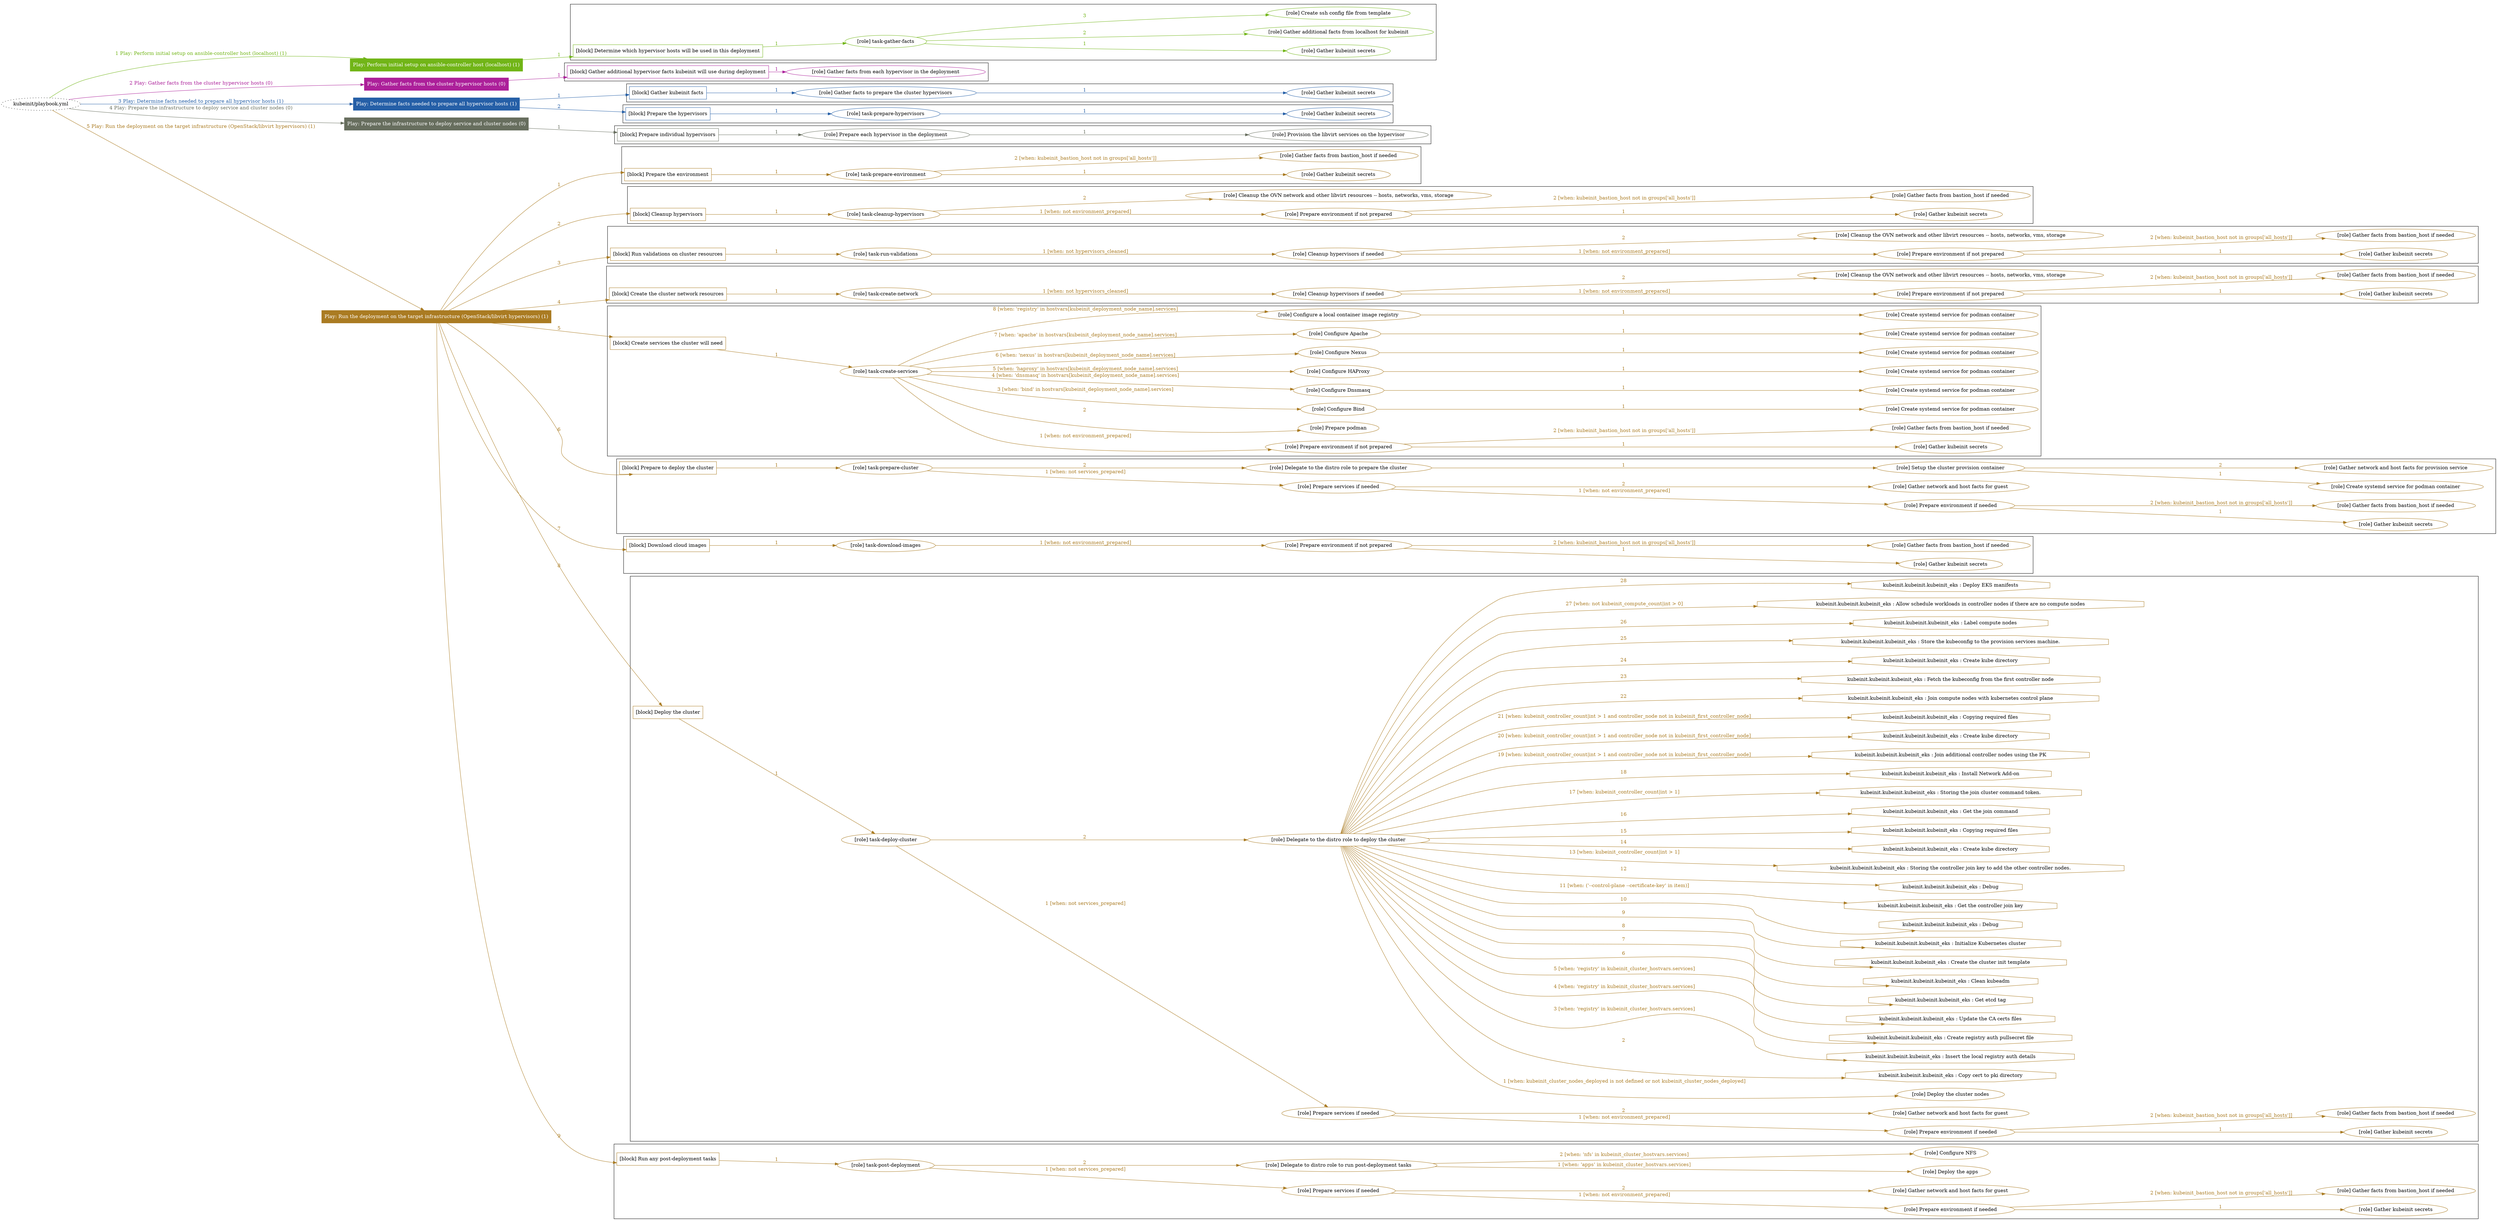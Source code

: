 digraph {
	graph [concentrate=true ordering=in rankdir=LR ratio=fill]
	edge [esep=5 sep=10]
	"kubeinit/playbook.yml" [URL="/home/runner/work/kubeinit/kubeinit/kubeinit/playbook.yml" id=playbook_578e91f1 style=dotted]
	"kubeinit/playbook.yml" -> play_bb1d6642 [label="1 Play: Perform initial setup on ansible-controller host (localhost) (1)" color="#71b517" fontcolor="#71b517" id=edge_play_bb1d6642 labeltooltip="1 Play: Perform initial setup on ansible-controller host (localhost) (1)" tooltip="1 Play: Perform initial setup on ansible-controller host (localhost) (1)"]
	subgraph "Play: Perform initial setup on ansible-controller host (localhost) (1)" {
		play_bb1d6642 [label="Play: Perform initial setup on ansible-controller host (localhost) (1)" URL="/home/runner/work/kubeinit/kubeinit/kubeinit/playbook.yml" color="#71b517" fontcolor="#ffffff" id=play_bb1d6642 shape=box style=filled tooltip=localhost]
		play_bb1d6642 -> block_b8599e91 [label=1 color="#71b517" fontcolor="#71b517" id=edge_block_b8599e91 labeltooltip=1 tooltip=1]
		subgraph cluster_block_b8599e91 {
			block_b8599e91 [label="[block] Determine which hypervisor hosts will be used in this deployment" URL="/home/runner/work/kubeinit/kubeinit/kubeinit/playbook.yml" color="#71b517" id=block_b8599e91 labeltooltip="Determine which hypervisor hosts will be used in this deployment" shape=box tooltip="Determine which hypervisor hosts will be used in this deployment"]
			block_b8599e91 -> role_06e2345d [label="1 " color="#71b517" fontcolor="#71b517" id=edge_role_06e2345d labeltooltip="1 " tooltip="1 "]
			subgraph "task-gather-facts" {
				role_06e2345d [label="[role] task-gather-facts" URL="/home/runner/work/kubeinit/kubeinit/kubeinit/playbook.yml" color="#71b517" id=role_06e2345d tooltip="task-gather-facts"]
				role_06e2345d -> role_0f292003 [label="1 " color="#71b517" fontcolor="#71b517" id=edge_role_0f292003 labeltooltip="1 " tooltip="1 "]
				subgraph "Gather kubeinit secrets" {
					role_0f292003 [label="[role] Gather kubeinit secrets" URL="/home/runner/.ansible/collections/ansible_collections/kubeinit/kubeinit/roles/kubeinit_prepare/tasks/build_hypervisors_group.yml" color="#71b517" id=role_0f292003 tooltip="Gather kubeinit secrets"]
				}
				role_06e2345d -> role_2764a9e6 [label="2 " color="#71b517" fontcolor="#71b517" id=edge_role_2764a9e6 labeltooltip="2 " tooltip="2 "]
				subgraph "Gather additional facts from localhost for kubeinit" {
					role_2764a9e6 [label="[role] Gather additional facts from localhost for kubeinit" URL="/home/runner/.ansible/collections/ansible_collections/kubeinit/kubeinit/roles/kubeinit_prepare/tasks/build_hypervisors_group.yml" color="#71b517" id=role_2764a9e6 tooltip="Gather additional facts from localhost for kubeinit"]
				}
				role_06e2345d -> role_77f34f00 [label="3 " color="#71b517" fontcolor="#71b517" id=edge_role_77f34f00 labeltooltip="3 " tooltip="3 "]
				subgraph "Create ssh config file from template" {
					role_77f34f00 [label="[role] Create ssh config file from template" URL="/home/runner/.ansible/collections/ansible_collections/kubeinit/kubeinit/roles/kubeinit_prepare/tasks/build_hypervisors_group.yml" color="#71b517" id=role_77f34f00 tooltip="Create ssh config file from template"]
				}
			}
		}
	}
	"kubeinit/playbook.yml" -> play_aa9239b9 [label="2 Play: Gather facts from the cluster hypervisor hosts (0)" color="#ac209a" fontcolor="#ac209a" id=edge_play_aa9239b9 labeltooltip="2 Play: Gather facts from the cluster hypervisor hosts (0)" tooltip="2 Play: Gather facts from the cluster hypervisor hosts (0)"]
	subgraph "Play: Gather facts from the cluster hypervisor hosts (0)" {
		play_aa9239b9 [label="Play: Gather facts from the cluster hypervisor hosts (0)" URL="/home/runner/work/kubeinit/kubeinit/kubeinit/playbook.yml" color="#ac209a" fontcolor="#ffffff" id=play_aa9239b9 shape=box style=filled tooltip="Play: Gather facts from the cluster hypervisor hosts (0)"]
		play_aa9239b9 -> block_cad1ae48 [label=1 color="#ac209a" fontcolor="#ac209a" id=edge_block_cad1ae48 labeltooltip=1 tooltip=1]
		subgraph cluster_block_cad1ae48 {
			block_cad1ae48 [label="[block] Gather additional hypervisor facts kubeinit will use during deployment" URL="/home/runner/work/kubeinit/kubeinit/kubeinit/playbook.yml" color="#ac209a" id=block_cad1ae48 labeltooltip="Gather additional hypervisor facts kubeinit will use during deployment" shape=box tooltip="Gather additional hypervisor facts kubeinit will use during deployment"]
			block_cad1ae48 -> role_cf26ac4b [label="1 " color="#ac209a" fontcolor="#ac209a" id=edge_role_cf26ac4b labeltooltip="1 " tooltip="1 "]
			subgraph "Gather facts from each hypervisor in the deployment" {
				role_cf26ac4b [label="[role] Gather facts from each hypervisor in the deployment" URL="/home/runner/work/kubeinit/kubeinit/kubeinit/playbook.yml" color="#ac209a" id=role_cf26ac4b tooltip="Gather facts from each hypervisor in the deployment"]
			}
		}
	}
	"kubeinit/playbook.yml" -> play_ad8ef4ea [label="3 Play: Determine facts needed to prepare all hypervisor hosts (1)" color="#255fa7" fontcolor="#255fa7" id=edge_play_ad8ef4ea labeltooltip="3 Play: Determine facts needed to prepare all hypervisor hosts (1)" tooltip="3 Play: Determine facts needed to prepare all hypervisor hosts (1)"]
	subgraph "Play: Determine facts needed to prepare all hypervisor hosts (1)" {
		play_ad8ef4ea [label="Play: Determine facts needed to prepare all hypervisor hosts (1)" URL="/home/runner/work/kubeinit/kubeinit/kubeinit/playbook.yml" color="#255fa7" fontcolor="#ffffff" id=play_ad8ef4ea shape=box style=filled tooltip=localhost]
		play_ad8ef4ea -> block_abd24d85 [label=1 color="#255fa7" fontcolor="#255fa7" id=edge_block_abd24d85 labeltooltip=1 tooltip=1]
		subgraph cluster_block_abd24d85 {
			block_abd24d85 [label="[block] Gather kubeinit facts" URL="/home/runner/work/kubeinit/kubeinit/kubeinit/playbook.yml" color="#255fa7" id=block_abd24d85 labeltooltip="Gather kubeinit facts" shape=box tooltip="Gather kubeinit facts"]
			block_abd24d85 -> role_0f86dbdd [label="1 " color="#255fa7" fontcolor="#255fa7" id=edge_role_0f86dbdd labeltooltip="1 " tooltip="1 "]
			subgraph "Gather facts to prepare the cluster hypervisors" {
				role_0f86dbdd [label="[role] Gather facts to prepare the cluster hypervisors" URL="/home/runner/work/kubeinit/kubeinit/kubeinit/playbook.yml" color="#255fa7" id=role_0f86dbdd tooltip="Gather facts to prepare the cluster hypervisors"]
				role_0f86dbdd -> role_4b886523 [label="1 " color="#255fa7" fontcolor="#255fa7" id=edge_role_4b886523 labeltooltip="1 " tooltip="1 "]
				subgraph "Gather kubeinit secrets" {
					role_4b886523 [label="[role] Gather kubeinit secrets" URL="/home/runner/.ansible/collections/ansible_collections/kubeinit/kubeinit/roles/kubeinit_prepare/tasks/gather_kubeinit_facts.yml" color="#255fa7" id=role_4b886523 tooltip="Gather kubeinit secrets"]
				}
			}
		}
		play_ad8ef4ea -> block_93b0ff5d [label=2 color="#255fa7" fontcolor="#255fa7" id=edge_block_93b0ff5d labeltooltip=2 tooltip=2]
		subgraph cluster_block_93b0ff5d {
			block_93b0ff5d [label="[block] Prepare the hypervisors" URL="/home/runner/work/kubeinit/kubeinit/kubeinit/playbook.yml" color="#255fa7" id=block_93b0ff5d labeltooltip="Prepare the hypervisors" shape=box tooltip="Prepare the hypervisors"]
			block_93b0ff5d -> role_13060dee [label="1 " color="#255fa7" fontcolor="#255fa7" id=edge_role_13060dee labeltooltip="1 " tooltip="1 "]
			subgraph "task-prepare-hypervisors" {
				role_13060dee [label="[role] task-prepare-hypervisors" URL="/home/runner/work/kubeinit/kubeinit/kubeinit/playbook.yml" color="#255fa7" id=role_13060dee tooltip="task-prepare-hypervisors"]
				role_13060dee -> role_9a8b5276 [label="1 " color="#255fa7" fontcolor="#255fa7" id=edge_role_9a8b5276 labeltooltip="1 " tooltip="1 "]
				subgraph "Gather kubeinit secrets" {
					role_9a8b5276 [label="[role] Gather kubeinit secrets" URL="/home/runner/.ansible/collections/ansible_collections/kubeinit/kubeinit/roles/kubeinit_prepare/tasks/gather_kubeinit_facts.yml" color="#255fa7" id=role_9a8b5276 tooltip="Gather kubeinit secrets"]
				}
			}
		}
	}
	"kubeinit/playbook.yml" -> play_f3962d73 [label="4 Play: Prepare the infrastructure to deploy service and cluster nodes (0)" color="#676e5e" fontcolor="#676e5e" id=edge_play_f3962d73 labeltooltip="4 Play: Prepare the infrastructure to deploy service and cluster nodes (0)" tooltip="4 Play: Prepare the infrastructure to deploy service and cluster nodes (0)"]
	subgraph "Play: Prepare the infrastructure to deploy service and cluster nodes (0)" {
		play_f3962d73 [label="Play: Prepare the infrastructure to deploy service and cluster nodes (0)" URL="/home/runner/work/kubeinit/kubeinit/kubeinit/playbook.yml" color="#676e5e" fontcolor="#ffffff" id=play_f3962d73 shape=box style=filled tooltip="Play: Prepare the infrastructure to deploy service and cluster nodes (0)"]
		play_f3962d73 -> block_21322041 [label=1 color="#676e5e" fontcolor="#676e5e" id=edge_block_21322041 labeltooltip=1 tooltip=1]
		subgraph cluster_block_21322041 {
			block_21322041 [label="[block] Prepare individual hypervisors" URL="/home/runner/work/kubeinit/kubeinit/kubeinit/playbook.yml" color="#676e5e" id=block_21322041 labeltooltip="Prepare individual hypervisors" shape=box tooltip="Prepare individual hypervisors"]
			block_21322041 -> role_e94cb296 [label="1 " color="#676e5e" fontcolor="#676e5e" id=edge_role_e94cb296 labeltooltip="1 " tooltip="1 "]
			subgraph "Prepare each hypervisor in the deployment" {
				role_e94cb296 [label="[role] Prepare each hypervisor in the deployment" URL="/home/runner/work/kubeinit/kubeinit/kubeinit/playbook.yml" color="#676e5e" id=role_e94cb296 tooltip="Prepare each hypervisor in the deployment"]
				role_e94cb296 -> role_568b6158 [label="1 " color="#676e5e" fontcolor="#676e5e" id=edge_role_568b6158 labeltooltip="1 " tooltip="1 "]
				subgraph "Provision the libvirt services on the hypervisor" {
					role_568b6158 [label="[role] Provision the libvirt services on the hypervisor" URL="/home/runner/.ansible/collections/ansible_collections/kubeinit/kubeinit/roles/kubeinit_prepare/tasks/prepare_hypervisor.yml" color="#676e5e" id=role_568b6158 tooltip="Provision the libvirt services on the hypervisor"]
				}
			}
		}
	}
	"kubeinit/playbook.yml" -> play_3188b1a5 [label="5 Play: Run the deployment on the target infrastructure (OpenStack/libvirt hypervisors) (1)" color="#aa7b22" fontcolor="#aa7b22" id=edge_play_3188b1a5 labeltooltip="5 Play: Run the deployment on the target infrastructure (OpenStack/libvirt hypervisors) (1)" tooltip="5 Play: Run the deployment on the target infrastructure (OpenStack/libvirt hypervisors) (1)"]
	subgraph "Play: Run the deployment on the target infrastructure (OpenStack/libvirt hypervisors) (1)" {
		play_3188b1a5 [label="Play: Run the deployment on the target infrastructure (OpenStack/libvirt hypervisors) (1)" URL="/home/runner/work/kubeinit/kubeinit/kubeinit/playbook.yml" color="#aa7b22" fontcolor="#ffffff" id=play_3188b1a5 shape=box style=filled tooltip=localhost]
		play_3188b1a5 -> block_31cae4a3 [label=1 color="#aa7b22" fontcolor="#aa7b22" id=edge_block_31cae4a3 labeltooltip=1 tooltip=1]
		subgraph cluster_block_31cae4a3 {
			block_31cae4a3 [label="[block] Prepare the environment" URL="/home/runner/work/kubeinit/kubeinit/kubeinit/playbook.yml" color="#aa7b22" id=block_31cae4a3 labeltooltip="Prepare the environment" shape=box tooltip="Prepare the environment"]
			block_31cae4a3 -> role_739e0000 [label="1 " color="#aa7b22" fontcolor="#aa7b22" id=edge_role_739e0000 labeltooltip="1 " tooltip="1 "]
			subgraph "task-prepare-environment" {
				role_739e0000 [label="[role] task-prepare-environment" URL="/home/runner/work/kubeinit/kubeinit/kubeinit/playbook.yml" color="#aa7b22" id=role_739e0000 tooltip="task-prepare-environment"]
				role_739e0000 -> role_13ec517e [label="1 " color="#aa7b22" fontcolor="#aa7b22" id=edge_role_13ec517e labeltooltip="1 " tooltip="1 "]
				subgraph "Gather kubeinit secrets" {
					role_13ec517e [label="[role] Gather kubeinit secrets" URL="/home/runner/.ansible/collections/ansible_collections/kubeinit/kubeinit/roles/kubeinit_prepare/tasks/gather_kubeinit_facts.yml" color="#aa7b22" id=role_13ec517e tooltip="Gather kubeinit secrets"]
				}
				role_739e0000 -> role_7ccbc2cc [label="2 [when: kubeinit_bastion_host not in groups['all_hosts']]" color="#aa7b22" fontcolor="#aa7b22" id=edge_role_7ccbc2cc labeltooltip="2 [when: kubeinit_bastion_host not in groups['all_hosts']]" tooltip="2 [when: kubeinit_bastion_host not in groups['all_hosts']]"]
				subgraph "Gather facts from bastion_host if needed" {
					role_7ccbc2cc [label="[role] Gather facts from bastion_host if needed" URL="/home/runner/.ansible/collections/ansible_collections/kubeinit/kubeinit/roles/kubeinit_prepare/tasks/main.yml" color="#aa7b22" id=role_7ccbc2cc tooltip="Gather facts from bastion_host if needed"]
				}
			}
		}
		play_3188b1a5 -> block_b4695491 [label=2 color="#aa7b22" fontcolor="#aa7b22" id=edge_block_b4695491 labeltooltip=2 tooltip=2]
		subgraph cluster_block_b4695491 {
			block_b4695491 [label="[block] Cleanup hypervisors" URL="/home/runner/work/kubeinit/kubeinit/kubeinit/playbook.yml" color="#aa7b22" id=block_b4695491 labeltooltip="Cleanup hypervisors" shape=box tooltip="Cleanup hypervisors"]
			block_b4695491 -> role_923fcdbd [label="1 " color="#aa7b22" fontcolor="#aa7b22" id=edge_role_923fcdbd labeltooltip="1 " tooltip="1 "]
			subgraph "task-cleanup-hypervisors" {
				role_923fcdbd [label="[role] task-cleanup-hypervisors" URL="/home/runner/work/kubeinit/kubeinit/kubeinit/playbook.yml" color="#aa7b22" id=role_923fcdbd tooltip="task-cleanup-hypervisors"]
				role_923fcdbd -> role_9fdc8caf [label="1 [when: not environment_prepared]" color="#aa7b22" fontcolor="#aa7b22" id=edge_role_9fdc8caf labeltooltip="1 [when: not environment_prepared]" tooltip="1 [when: not environment_prepared]"]
				subgraph "Prepare environment if not prepared" {
					role_9fdc8caf [label="[role] Prepare environment if not prepared" URL="/home/runner/.ansible/collections/ansible_collections/kubeinit/kubeinit/roles/kubeinit_libvirt/tasks/cleanup_hypervisors.yml" color="#aa7b22" id=role_9fdc8caf tooltip="Prepare environment if not prepared"]
					role_9fdc8caf -> role_718dbe95 [label="1 " color="#aa7b22" fontcolor="#aa7b22" id=edge_role_718dbe95 labeltooltip="1 " tooltip="1 "]
					subgraph "Gather kubeinit secrets" {
						role_718dbe95 [label="[role] Gather kubeinit secrets" URL="/home/runner/.ansible/collections/ansible_collections/kubeinit/kubeinit/roles/kubeinit_prepare/tasks/gather_kubeinit_facts.yml" color="#aa7b22" id=role_718dbe95 tooltip="Gather kubeinit secrets"]
					}
					role_9fdc8caf -> role_326f70c9 [label="2 [when: kubeinit_bastion_host not in groups['all_hosts']]" color="#aa7b22" fontcolor="#aa7b22" id=edge_role_326f70c9 labeltooltip="2 [when: kubeinit_bastion_host not in groups['all_hosts']]" tooltip="2 [when: kubeinit_bastion_host not in groups['all_hosts']]"]
					subgraph "Gather facts from bastion_host if needed" {
						role_326f70c9 [label="[role] Gather facts from bastion_host if needed" URL="/home/runner/.ansible/collections/ansible_collections/kubeinit/kubeinit/roles/kubeinit_prepare/tasks/main.yml" color="#aa7b22" id=role_326f70c9 tooltip="Gather facts from bastion_host if needed"]
					}
				}
				role_923fcdbd -> role_05fb4c08 [label="2 " color="#aa7b22" fontcolor="#aa7b22" id=edge_role_05fb4c08 labeltooltip="2 " tooltip="2 "]
				subgraph "Cleanup the OVN network and other libvirt resources -- hosts, networks, vms, storage" {
					role_05fb4c08 [label="[role] Cleanup the OVN network and other libvirt resources -- hosts, networks, vms, storage" URL="/home/runner/.ansible/collections/ansible_collections/kubeinit/kubeinit/roles/kubeinit_libvirt/tasks/cleanup_hypervisors.yml" color="#aa7b22" id=role_05fb4c08 tooltip="Cleanup the OVN network and other libvirt resources -- hosts, networks, vms, storage"]
				}
			}
		}
		play_3188b1a5 -> block_e70078e9 [label=3 color="#aa7b22" fontcolor="#aa7b22" id=edge_block_e70078e9 labeltooltip=3 tooltip=3]
		subgraph cluster_block_e70078e9 {
			block_e70078e9 [label="[block] Run validations on cluster resources" URL="/home/runner/work/kubeinit/kubeinit/kubeinit/playbook.yml" color="#aa7b22" id=block_e70078e9 labeltooltip="Run validations on cluster resources" shape=box tooltip="Run validations on cluster resources"]
			block_e70078e9 -> role_dc5aae38 [label="1 " color="#aa7b22" fontcolor="#aa7b22" id=edge_role_dc5aae38 labeltooltip="1 " tooltip="1 "]
			subgraph "task-run-validations" {
				role_dc5aae38 [label="[role] task-run-validations" URL="/home/runner/work/kubeinit/kubeinit/kubeinit/playbook.yml" color="#aa7b22" id=role_dc5aae38 tooltip="task-run-validations"]
				role_dc5aae38 -> role_f14a9424 [label="1 [when: not hypervisors_cleaned]" color="#aa7b22" fontcolor="#aa7b22" id=edge_role_f14a9424 labeltooltip="1 [when: not hypervisors_cleaned]" tooltip="1 [when: not hypervisors_cleaned]"]
				subgraph "Cleanup hypervisors if needed" {
					role_f14a9424 [label="[role] Cleanup hypervisors if needed" URL="/home/runner/.ansible/collections/ansible_collections/kubeinit/kubeinit/roles/kubeinit_validations/tasks/main.yml" color="#aa7b22" id=role_f14a9424 tooltip="Cleanup hypervisors if needed"]
					role_f14a9424 -> role_ad0e2bc4 [label="1 [when: not environment_prepared]" color="#aa7b22" fontcolor="#aa7b22" id=edge_role_ad0e2bc4 labeltooltip="1 [when: not environment_prepared]" tooltip="1 [when: not environment_prepared]"]
					subgraph "Prepare environment if not prepared" {
						role_ad0e2bc4 [label="[role] Prepare environment if not prepared" URL="/home/runner/.ansible/collections/ansible_collections/kubeinit/kubeinit/roles/kubeinit_libvirt/tasks/cleanup_hypervisors.yml" color="#aa7b22" id=role_ad0e2bc4 tooltip="Prepare environment if not prepared"]
						role_ad0e2bc4 -> role_a43128a8 [label="1 " color="#aa7b22" fontcolor="#aa7b22" id=edge_role_a43128a8 labeltooltip="1 " tooltip="1 "]
						subgraph "Gather kubeinit secrets" {
							role_a43128a8 [label="[role] Gather kubeinit secrets" URL="/home/runner/.ansible/collections/ansible_collections/kubeinit/kubeinit/roles/kubeinit_prepare/tasks/gather_kubeinit_facts.yml" color="#aa7b22" id=role_a43128a8 tooltip="Gather kubeinit secrets"]
						}
						role_ad0e2bc4 -> role_5aac6eaa [label="2 [when: kubeinit_bastion_host not in groups['all_hosts']]" color="#aa7b22" fontcolor="#aa7b22" id=edge_role_5aac6eaa labeltooltip="2 [when: kubeinit_bastion_host not in groups['all_hosts']]" tooltip="2 [when: kubeinit_bastion_host not in groups['all_hosts']]"]
						subgraph "Gather facts from bastion_host if needed" {
							role_5aac6eaa [label="[role] Gather facts from bastion_host if needed" URL="/home/runner/.ansible/collections/ansible_collections/kubeinit/kubeinit/roles/kubeinit_prepare/tasks/main.yml" color="#aa7b22" id=role_5aac6eaa tooltip="Gather facts from bastion_host if needed"]
						}
					}
					role_f14a9424 -> role_3933b9c0 [label="2 " color="#aa7b22" fontcolor="#aa7b22" id=edge_role_3933b9c0 labeltooltip="2 " tooltip="2 "]
					subgraph "Cleanup the OVN network and other libvirt resources -- hosts, networks, vms, storage" {
						role_3933b9c0 [label="[role] Cleanup the OVN network and other libvirt resources -- hosts, networks, vms, storage" URL="/home/runner/.ansible/collections/ansible_collections/kubeinit/kubeinit/roles/kubeinit_libvirt/tasks/cleanup_hypervisors.yml" color="#aa7b22" id=role_3933b9c0 tooltip="Cleanup the OVN network and other libvirt resources -- hosts, networks, vms, storage"]
					}
				}
			}
		}
		play_3188b1a5 -> block_e5d4e90a [label=4 color="#aa7b22" fontcolor="#aa7b22" id=edge_block_e5d4e90a labeltooltip=4 tooltip=4]
		subgraph cluster_block_e5d4e90a {
			block_e5d4e90a [label="[block] Create the cluster network resources" URL="/home/runner/work/kubeinit/kubeinit/kubeinit/playbook.yml" color="#aa7b22" id=block_e5d4e90a labeltooltip="Create the cluster network resources" shape=box tooltip="Create the cluster network resources"]
			block_e5d4e90a -> role_380262f1 [label="1 " color="#aa7b22" fontcolor="#aa7b22" id=edge_role_380262f1 labeltooltip="1 " tooltip="1 "]
			subgraph "task-create-network" {
				role_380262f1 [label="[role] task-create-network" URL="/home/runner/work/kubeinit/kubeinit/kubeinit/playbook.yml" color="#aa7b22" id=role_380262f1 tooltip="task-create-network"]
				role_380262f1 -> role_dccf963a [label="1 [when: not hypervisors_cleaned]" color="#aa7b22" fontcolor="#aa7b22" id=edge_role_dccf963a labeltooltip="1 [when: not hypervisors_cleaned]" tooltip="1 [when: not hypervisors_cleaned]"]
				subgraph "Cleanup hypervisors if needed" {
					role_dccf963a [label="[role] Cleanup hypervisors if needed" URL="/home/runner/.ansible/collections/ansible_collections/kubeinit/kubeinit/roles/kubeinit_libvirt/tasks/create_network.yml" color="#aa7b22" id=role_dccf963a tooltip="Cleanup hypervisors if needed"]
					role_dccf963a -> role_34b69bf8 [label="1 [when: not environment_prepared]" color="#aa7b22" fontcolor="#aa7b22" id=edge_role_34b69bf8 labeltooltip="1 [when: not environment_prepared]" tooltip="1 [when: not environment_prepared]"]
					subgraph "Prepare environment if not prepared" {
						role_34b69bf8 [label="[role] Prepare environment if not prepared" URL="/home/runner/.ansible/collections/ansible_collections/kubeinit/kubeinit/roles/kubeinit_libvirt/tasks/cleanup_hypervisors.yml" color="#aa7b22" id=role_34b69bf8 tooltip="Prepare environment if not prepared"]
						role_34b69bf8 -> role_cf617020 [label="1 " color="#aa7b22" fontcolor="#aa7b22" id=edge_role_cf617020 labeltooltip="1 " tooltip="1 "]
						subgraph "Gather kubeinit secrets" {
							role_cf617020 [label="[role] Gather kubeinit secrets" URL="/home/runner/.ansible/collections/ansible_collections/kubeinit/kubeinit/roles/kubeinit_prepare/tasks/gather_kubeinit_facts.yml" color="#aa7b22" id=role_cf617020 tooltip="Gather kubeinit secrets"]
						}
						role_34b69bf8 -> role_3a403f3e [label="2 [when: kubeinit_bastion_host not in groups['all_hosts']]" color="#aa7b22" fontcolor="#aa7b22" id=edge_role_3a403f3e labeltooltip="2 [when: kubeinit_bastion_host not in groups['all_hosts']]" tooltip="2 [when: kubeinit_bastion_host not in groups['all_hosts']]"]
						subgraph "Gather facts from bastion_host if needed" {
							role_3a403f3e [label="[role] Gather facts from bastion_host if needed" URL="/home/runner/.ansible/collections/ansible_collections/kubeinit/kubeinit/roles/kubeinit_prepare/tasks/main.yml" color="#aa7b22" id=role_3a403f3e tooltip="Gather facts from bastion_host if needed"]
						}
					}
					role_dccf963a -> role_ed421790 [label="2 " color="#aa7b22" fontcolor="#aa7b22" id=edge_role_ed421790 labeltooltip="2 " tooltip="2 "]
					subgraph "Cleanup the OVN network and other libvirt resources -- hosts, networks, vms, storage" {
						role_ed421790 [label="[role] Cleanup the OVN network and other libvirt resources -- hosts, networks, vms, storage" URL="/home/runner/.ansible/collections/ansible_collections/kubeinit/kubeinit/roles/kubeinit_libvirt/tasks/cleanup_hypervisors.yml" color="#aa7b22" id=role_ed421790 tooltip="Cleanup the OVN network and other libvirt resources -- hosts, networks, vms, storage"]
					}
				}
			}
		}
		play_3188b1a5 -> block_18610032 [label=5 color="#aa7b22" fontcolor="#aa7b22" id=edge_block_18610032 labeltooltip=5 tooltip=5]
		subgraph cluster_block_18610032 {
			block_18610032 [label="[block] Create services the cluster will need" URL="/home/runner/work/kubeinit/kubeinit/kubeinit/playbook.yml" color="#aa7b22" id=block_18610032 labeltooltip="Create services the cluster will need" shape=box tooltip="Create services the cluster will need"]
			block_18610032 -> role_c7500026 [label="1 " color="#aa7b22" fontcolor="#aa7b22" id=edge_role_c7500026 labeltooltip="1 " tooltip="1 "]
			subgraph "task-create-services" {
				role_c7500026 [label="[role] task-create-services" URL="/home/runner/work/kubeinit/kubeinit/kubeinit/playbook.yml" color="#aa7b22" id=role_c7500026 tooltip="task-create-services"]
				role_c7500026 -> role_2a2bcf54 [label="1 [when: not environment_prepared]" color="#aa7b22" fontcolor="#aa7b22" id=edge_role_2a2bcf54 labeltooltip="1 [when: not environment_prepared]" tooltip="1 [when: not environment_prepared]"]
				subgraph "Prepare environment if not prepared" {
					role_2a2bcf54 [label="[role] Prepare environment if not prepared" URL="/home/runner/.ansible/collections/ansible_collections/kubeinit/kubeinit/roles/kubeinit_services/tasks/main.yml" color="#aa7b22" id=role_2a2bcf54 tooltip="Prepare environment if not prepared"]
					role_2a2bcf54 -> role_706bfa8d [label="1 " color="#aa7b22" fontcolor="#aa7b22" id=edge_role_706bfa8d labeltooltip="1 " tooltip="1 "]
					subgraph "Gather kubeinit secrets" {
						role_706bfa8d [label="[role] Gather kubeinit secrets" URL="/home/runner/.ansible/collections/ansible_collections/kubeinit/kubeinit/roles/kubeinit_prepare/tasks/gather_kubeinit_facts.yml" color="#aa7b22" id=role_706bfa8d tooltip="Gather kubeinit secrets"]
					}
					role_2a2bcf54 -> role_1288d4a1 [label="2 [when: kubeinit_bastion_host not in groups['all_hosts']]" color="#aa7b22" fontcolor="#aa7b22" id=edge_role_1288d4a1 labeltooltip="2 [when: kubeinit_bastion_host not in groups['all_hosts']]" tooltip="2 [when: kubeinit_bastion_host not in groups['all_hosts']]"]
					subgraph "Gather facts from bastion_host if needed" {
						role_1288d4a1 [label="[role] Gather facts from bastion_host if needed" URL="/home/runner/.ansible/collections/ansible_collections/kubeinit/kubeinit/roles/kubeinit_prepare/tasks/main.yml" color="#aa7b22" id=role_1288d4a1 tooltip="Gather facts from bastion_host if needed"]
					}
				}
				role_c7500026 -> role_9c867440 [label="2 " color="#aa7b22" fontcolor="#aa7b22" id=edge_role_9c867440 labeltooltip="2 " tooltip="2 "]
				subgraph "Prepare podman" {
					role_9c867440 [label="[role] Prepare podman" URL="/home/runner/.ansible/collections/ansible_collections/kubeinit/kubeinit/roles/kubeinit_services/tasks/00_create_service_pod.yml" color="#aa7b22" id=role_9c867440 tooltip="Prepare podman"]
				}
				role_c7500026 -> role_90414b18 [label="3 [when: 'bind' in hostvars[kubeinit_deployment_node_name].services]" color="#aa7b22" fontcolor="#aa7b22" id=edge_role_90414b18 labeltooltip="3 [when: 'bind' in hostvars[kubeinit_deployment_node_name].services]" tooltip="3 [when: 'bind' in hostvars[kubeinit_deployment_node_name].services]"]
				subgraph "Configure Bind" {
					role_90414b18 [label="[role] Configure Bind" URL="/home/runner/.ansible/collections/ansible_collections/kubeinit/kubeinit/roles/kubeinit_services/tasks/start_services_containers.yml" color="#aa7b22" id=role_90414b18 tooltip="Configure Bind"]
					role_90414b18 -> role_e023931e [label="1 " color="#aa7b22" fontcolor="#aa7b22" id=edge_role_e023931e labeltooltip="1 " tooltip="1 "]
					subgraph "Create systemd service for podman container" {
						role_e023931e [label="[role] Create systemd service for podman container" URL="/home/runner/.ansible/collections/ansible_collections/kubeinit/kubeinit/roles/kubeinit_bind/tasks/main.yml" color="#aa7b22" id=role_e023931e tooltip="Create systemd service for podman container"]
					}
				}
				role_c7500026 -> role_5dc40ffb [label="4 [when: 'dnsmasq' in hostvars[kubeinit_deployment_node_name].services]" color="#aa7b22" fontcolor="#aa7b22" id=edge_role_5dc40ffb labeltooltip="4 [when: 'dnsmasq' in hostvars[kubeinit_deployment_node_name].services]" tooltip="4 [when: 'dnsmasq' in hostvars[kubeinit_deployment_node_name].services]"]
				subgraph "Configure Dnsmasq" {
					role_5dc40ffb [label="[role] Configure Dnsmasq" URL="/home/runner/.ansible/collections/ansible_collections/kubeinit/kubeinit/roles/kubeinit_services/tasks/start_services_containers.yml" color="#aa7b22" id=role_5dc40ffb tooltip="Configure Dnsmasq"]
					role_5dc40ffb -> role_46314aa4 [label="1 " color="#aa7b22" fontcolor="#aa7b22" id=edge_role_46314aa4 labeltooltip="1 " tooltip="1 "]
					subgraph "Create systemd service for podman container" {
						role_46314aa4 [label="[role] Create systemd service for podman container" URL="/home/runner/.ansible/collections/ansible_collections/kubeinit/kubeinit/roles/kubeinit_dnsmasq/tasks/main.yml" color="#aa7b22" id=role_46314aa4 tooltip="Create systemd service for podman container"]
					}
				}
				role_c7500026 -> role_5739e847 [label="5 [when: 'haproxy' in hostvars[kubeinit_deployment_node_name].services]" color="#aa7b22" fontcolor="#aa7b22" id=edge_role_5739e847 labeltooltip="5 [when: 'haproxy' in hostvars[kubeinit_deployment_node_name].services]" tooltip="5 [when: 'haproxy' in hostvars[kubeinit_deployment_node_name].services]"]
				subgraph "Configure HAProxy" {
					role_5739e847 [label="[role] Configure HAProxy" URL="/home/runner/.ansible/collections/ansible_collections/kubeinit/kubeinit/roles/kubeinit_services/tasks/start_services_containers.yml" color="#aa7b22" id=role_5739e847 tooltip="Configure HAProxy"]
					role_5739e847 -> role_c7bbc09a [label="1 " color="#aa7b22" fontcolor="#aa7b22" id=edge_role_c7bbc09a labeltooltip="1 " tooltip="1 "]
					subgraph "Create systemd service for podman container" {
						role_c7bbc09a [label="[role] Create systemd service for podman container" URL="/home/runner/.ansible/collections/ansible_collections/kubeinit/kubeinit/roles/kubeinit_haproxy/tasks/main.yml" color="#aa7b22" id=role_c7bbc09a tooltip="Create systemd service for podman container"]
					}
				}
				role_c7500026 -> role_811175fb [label="6 [when: 'nexus' in hostvars[kubeinit_deployment_node_name].services]" color="#aa7b22" fontcolor="#aa7b22" id=edge_role_811175fb labeltooltip="6 [when: 'nexus' in hostvars[kubeinit_deployment_node_name].services]" tooltip="6 [when: 'nexus' in hostvars[kubeinit_deployment_node_name].services]"]
				subgraph "Configure Nexus" {
					role_811175fb [label="[role] Configure Nexus" URL="/home/runner/.ansible/collections/ansible_collections/kubeinit/kubeinit/roles/kubeinit_services/tasks/start_services_containers.yml" color="#aa7b22" id=role_811175fb tooltip="Configure Nexus"]
					role_811175fb -> role_f6599a0f [label="1 " color="#aa7b22" fontcolor="#aa7b22" id=edge_role_f6599a0f labeltooltip="1 " tooltip="1 "]
					subgraph "Create systemd service for podman container" {
						role_f6599a0f [label="[role] Create systemd service for podman container" URL="/home/runner/.ansible/collections/ansible_collections/kubeinit/kubeinit/roles/kubeinit_nexus/tasks/main.yml" color="#aa7b22" id=role_f6599a0f tooltip="Create systemd service for podman container"]
					}
				}
				role_c7500026 -> role_95e44243 [label="7 [when: 'apache' in hostvars[kubeinit_deployment_node_name].services]" color="#aa7b22" fontcolor="#aa7b22" id=edge_role_95e44243 labeltooltip="7 [when: 'apache' in hostvars[kubeinit_deployment_node_name].services]" tooltip="7 [when: 'apache' in hostvars[kubeinit_deployment_node_name].services]"]
				subgraph "Configure Apache" {
					role_95e44243 [label="[role] Configure Apache" URL="/home/runner/.ansible/collections/ansible_collections/kubeinit/kubeinit/roles/kubeinit_services/tasks/start_services_containers.yml" color="#aa7b22" id=role_95e44243 tooltip="Configure Apache"]
					role_95e44243 -> role_63c1929d [label="1 " color="#aa7b22" fontcolor="#aa7b22" id=edge_role_63c1929d labeltooltip="1 " tooltip="1 "]
					subgraph "Create systemd service for podman container" {
						role_63c1929d [label="[role] Create systemd service for podman container" URL="/home/runner/.ansible/collections/ansible_collections/kubeinit/kubeinit/roles/kubeinit_apache/tasks/main.yml" color="#aa7b22" id=role_63c1929d tooltip="Create systemd service for podman container"]
					}
				}
				role_c7500026 -> role_77af8e1e [label="8 [when: 'registry' in hostvars[kubeinit_deployment_node_name].services]" color="#aa7b22" fontcolor="#aa7b22" id=edge_role_77af8e1e labeltooltip="8 [when: 'registry' in hostvars[kubeinit_deployment_node_name].services]" tooltip="8 [when: 'registry' in hostvars[kubeinit_deployment_node_name].services]"]
				subgraph "Configure a local container image registry" {
					role_77af8e1e [label="[role] Configure a local container image registry" URL="/home/runner/.ansible/collections/ansible_collections/kubeinit/kubeinit/roles/kubeinit_services/tasks/start_services_containers.yml" color="#aa7b22" id=role_77af8e1e tooltip="Configure a local container image registry"]
					role_77af8e1e -> role_a63bc738 [label="1 " color="#aa7b22" fontcolor="#aa7b22" id=edge_role_a63bc738 labeltooltip="1 " tooltip="1 "]
					subgraph "Create systemd service for podman container" {
						role_a63bc738 [label="[role] Create systemd service for podman container" URL="/home/runner/.ansible/collections/ansible_collections/kubeinit/kubeinit/roles/kubeinit_registry/tasks/main.yml" color="#aa7b22" id=role_a63bc738 tooltip="Create systemd service for podman container"]
					}
				}
			}
		}
		play_3188b1a5 -> block_9015c156 [label=6 color="#aa7b22" fontcolor="#aa7b22" id=edge_block_9015c156 labeltooltip=6 tooltip=6]
		subgraph cluster_block_9015c156 {
			block_9015c156 [label="[block] Prepare to deploy the cluster" URL="/home/runner/work/kubeinit/kubeinit/kubeinit/playbook.yml" color="#aa7b22" id=block_9015c156 labeltooltip="Prepare to deploy the cluster" shape=box tooltip="Prepare to deploy the cluster"]
			block_9015c156 -> role_3940c030 [label="1 " color="#aa7b22" fontcolor="#aa7b22" id=edge_role_3940c030 labeltooltip="1 " tooltip="1 "]
			subgraph "task-prepare-cluster" {
				role_3940c030 [label="[role] task-prepare-cluster" URL="/home/runner/work/kubeinit/kubeinit/kubeinit/playbook.yml" color="#aa7b22" id=role_3940c030 tooltip="task-prepare-cluster"]
				role_3940c030 -> role_c8835444 [label="1 [when: not services_prepared]" color="#aa7b22" fontcolor="#aa7b22" id=edge_role_c8835444 labeltooltip="1 [when: not services_prepared]" tooltip="1 [when: not services_prepared]"]
				subgraph "Prepare services if needed" {
					role_c8835444 [label="[role] Prepare services if needed" URL="/home/runner/.ansible/collections/ansible_collections/kubeinit/kubeinit/roles/kubeinit_prepare/tasks/prepare_cluster.yml" color="#aa7b22" id=role_c8835444 tooltip="Prepare services if needed"]
					role_c8835444 -> role_caa872db [label="1 [when: not environment_prepared]" color="#aa7b22" fontcolor="#aa7b22" id=edge_role_caa872db labeltooltip="1 [when: not environment_prepared]" tooltip="1 [when: not environment_prepared]"]
					subgraph "Prepare environment if needed" {
						role_caa872db [label="[role] Prepare environment if needed" URL="/home/runner/.ansible/collections/ansible_collections/kubeinit/kubeinit/roles/kubeinit_services/tasks/prepare_services.yml" color="#aa7b22" id=role_caa872db tooltip="Prepare environment if needed"]
						role_caa872db -> role_d83ebaee [label="1 " color="#aa7b22" fontcolor="#aa7b22" id=edge_role_d83ebaee labeltooltip="1 " tooltip="1 "]
						subgraph "Gather kubeinit secrets" {
							role_d83ebaee [label="[role] Gather kubeinit secrets" URL="/home/runner/.ansible/collections/ansible_collections/kubeinit/kubeinit/roles/kubeinit_prepare/tasks/gather_kubeinit_facts.yml" color="#aa7b22" id=role_d83ebaee tooltip="Gather kubeinit secrets"]
						}
						role_caa872db -> role_63324882 [label="2 [when: kubeinit_bastion_host not in groups['all_hosts']]" color="#aa7b22" fontcolor="#aa7b22" id=edge_role_63324882 labeltooltip="2 [when: kubeinit_bastion_host not in groups['all_hosts']]" tooltip="2 [when: kubeinit_bastion_host not in groups['all_hosts']]"]
						subgraph "Gather facts from bastion_host if needed" {
							role_63324882 [label="[role] Gather facts from bastion_host if needed" URL="/home/runner/.ansible/collections/ansible_collections/kubeinit/kubeinit/roles/kubeinit_prepare/tasks/main.yml" color="#aa7b22" id=role_63324882 tooltip="Gather facts from bastion_host if needed"]
						}
					}
					role_c8835444 -> role_28f511ef [label="2 " color="#aa7b22" fontcolor="#aa7b22" id=edge_role_28f511ef labeltooltip="2 " tooltip="2 "]
					subgraph "Gather network and host facts for guest" {
						role_28f511ef [label="[role] Gather network and host facts for guest" URL="/home/runner/.ansible/collections/ansible_collections/kubeinit/kubeinit/roles/kubeinit_services/tasks/prepare_services.yml" color="#aa7b22" id=role_28f511ef tooltip="Gather network and host facts for guest"]
					}
				}
				role_3940c030 -> role_85bbc5c0 [label="2 " color="#aa7b22" fontcolor="#aa7b22" id=edge_role_85bbc5c0 labeltooltip="2 " tooltip="2 "]
				subgraph "Delegate to the distro role to prepare the cluster" {
					role_85bbc5c0 [label="[role] Delegate to the distro role to prepare the cluster" URL="/home/runner/.ansible/collections/ansible_collections/kubeinit/kubeinit/roles/kubeinit_prepare/tasks/prepare_cluster.yml" color="#aa7b22" id=role_85bbc5c0 tooltip="Delegate to the distro role to prepare the cluster"]
					role_85bbc5c0 -> role_29332e67 [label="1 " color="#aa7b22" fontcolor="#aa7b22" id=edge_role_29332e67 labeltooltip="1 " tooltip="1 "]
					subgraph "Setup the cluster provision container" {
						role_29332e67 [label="[role] Setup the cluster provision container" URL="/home/runner/.ansible/collections/ansible_collections/kubeinit/kubeinit/roles/kubeinit_eks/tasks/prepare_cluster.yml" color="#aa7b22" id=role_29332e67 tooltip="Setup the cluster provision container"]
						role_29332e67 -> role_2b3a76b8 [label="1 " color="#aa7b22" fontcolor="#aa7b22" id=edge_role_2b3a76b8 labeltooltip="1 " tooltip="1 "]
						subgraph "Create systemd service for podman container" {
							role_2b3a76b8 [label="[role] Create systemd service for podman container" URL="/home/runner/.ansible/collections/ansible_collections/kubeinit/kubeinit/roles/kubeinit_services/tasks/create_provision_container.yml" color="#aa7b22" id=role_2b3a76b8 tooltip="Create systemd service for podman container"]
						}
						role_29332e67 -> role_d6b2237e [label="2 " color="#aa7b22" fontcolor="#aa7b22" id=edge_role_d6b2237e labeltooltip="2 " tooltip="2 "]
						subgraph "Gather network and host facts for provision service" {
							role_d6b2237e [label="[role] Gather network and host facts for provision service" URL="/home/runner/.ansible/collections/ansible_collections/kubeinit/kubeinit/roles/kubeinit_services/tasks/create_provision_container.yml" color="#aa7b22" id=role_d6b2237e tooltip="Gather network and host facts for provision service"]
						}
					}
				}
			}
		}
		play_3188b1a5 -> block_d8eb627f [label=7 color="#aa7b22" fontcolor="#aa7b22" id=edge_block_d8eb627f labeltooltip=7 tooltip=7]
		subgraph cluster_block_d8eb627f {
			block_d8eb627f [label="[block] Download cloud images" URL="/home/runner/work/kubeinit/kubeinit/kubeinit/playbook.yml" color="#aa7b22" id=block_d8eb627f labeltooltip="Download cloud images" shape=box tooltip="Download cloud images"]
			block_d8eb627f -> role_0dd53dd7 [label="1 " color="#aa7b22" fontcolor="#aa7b22" id=edge_role_0dd53dd7 labeltooltip="1 " tooltip="1 "]
			subgraph "task-download-images" {
				role_0dd53dd7 [label="[role] task-download-images" URL="/home/runner/work/kubeinit/kubeinit/kubeinit/playbook.yml" color="#aa7b22" id=role_0dd53dd7 tooltip="task-download-images"]
				role_0dd53dd7 -> role_5bf7c033 [label="1 [when: not environment_prepared]" color="#aa7b22" fontcolor="#aa7b22" id=edge_role_5bf7c033 labeltooltip="1 [when: not environment_prepared]" tooltip="1 [when: not environment_prepared]"]
				subgraph "Prepare environment if not prepared" {
					role_5bf7c033 [label="[role] Prepare environment if not prepared" URL="/home/runner/.ansible/collections/ansible_collections/kubeinit/kubeinit/roles/kubeinit_libvirt/tasks/download_cloud_images.yml" color="#aa7b22" id=role_5bf7c033 tooltip="Prepare environment if not prepared"]
					role_5bf7c033 -> role_bad0818b [label="1 " color="#aa7b22" fontcolor="#aa7b22" id=edge_role_bad0818b labeltooltip="1 " tooltip="1 "]
					subgraph "Gather kubeinit secrets" {
						role_bad0818b [label="[role] Gather kubeinit secrets" URL="/home/runner/.ansible/collections/ansible_collections/kubeinit/kubeinit/roles/kubeinit_prepare/tasks/gather_kubeinit_facts.yml" color="#aa7b22" id=role_bad0818b tooltip="Gather kubeinit secrets"]
					}
					role_5bf7c033 -> role_27fccac6 [label="2 [when: kubeinit_bastion_host not in groups['all_hosts']]" color="#aa7b22" fontcolor="#aa7b22" id=edge_role_27fccac6 labeltooltip="2 [when: kubeinit_bastion_host not in groups['all_hosts']]" tooltip="2 [when: kubeinit_bastion_host not in groups['all_hosts']]"]
					subgraph "Gather facts from bastion_host if needed" {
						role_27fccac6 [label="[role] Gather facts from bastion_host if needed" URL="/home/runner/.ansible/collections/ansible_collections/kubeinit/kubeinit/roles/kubeinit_prepare/tasks/main.yml" color="#aa7b22" id=role_27fccac6 tooltip="Gather facts from bastion_host if needed"]
					}
				}
			}
		}
		play_3188b1a5 -> block_97e9a923 [label=8 color="#aa7b22" fontcolor="#aa7b22" id=edge_block_97e9a923 labeltooltip=8 tooltip=8]
		subgraph cluster_block_97e9a923 {
			block_97e9a923 [label="[block] Deploy the cluster" URL="/home/runner/work/kubeinit/kubeinit/kubeinit/playbook.yml" color="#aa7b22" id=block_97e9a923 labeltooltip="Deploy the cluster" shape=box tooltip="Deploy the cluster"]
			block_97e9a923 -> role_bb5b0cfb [label="1 " color="#aa7b22" fontcolor="#aa7b22" id=edge_role_bb5b0cfb labeltooltip="1 " tooltip="1 "]
			subgraph "task-deploy-cluster" {
				role_bb5b0cfb [label="[role] task-deploy-cluster" URL="/home/runner/work/kubeinit/kubeinit/kubeinit/playbook.yml" color="#aa7b22" id=role_bb5b0cfb tooltip="task-deploy-cluster"]
				role_bb5b0cfb -> role_35a9f19d [label="1 [when: not services_prepared]" color="#aa7b22" fontcolor="#aa7b22" id=edge_role_35a9f19d labeltooltip="1 [when: not services_prepared]" tooltip="1 [when: not services_prepared]"]
				subgraph "Prepare services if needed" {
					role_35a9f19d [label="[role] Prepare services if needed" URL="/home/runner/.ansible/collections/ansible_collections/kubeinit/kubeinit/roles/kubeinit_prepare/tasks/deploy_cluster.yml" color="#aa7b22" id=role_35a9f19d tooltip="Prepare services if needed"]
					role_35a9f19d -> role_09ef2018 [label="1 [when: not environment_prepared]" color="#aa7b22" fontcolor="#aa7b22" id=edge_role_09ef2018 labeltooltip="1 [when: not environment_prepared]" tooltip="1 [when: not environment_prepared]"]
					subgraph "Prepare environment if needed" {
						role_09ef2018 [label="[role] Prepare environment if needed" URL="/home/runner/.ansible/collections/ansible_collections/kubeinit/kubeinit/roles/kubeinit_services/tasks/prepare_services.yml" color="#aa7b22" id=role_09ef2018 tooltip="Prepare environment if needed"]
						role_09ef2018 -> role_1821d629 [label="1 " color="#aa7b22" fontcolor="#aa7b22" id=edge_role_1821d629 labeltooltip="1 " tooltip="1 "]
						subgraph "Gather kubeinit secrets" {
							role_1821d629 [label="[role] Gather kubeinit secrets" URL="/home/runner/.ansible/collections/ansible_collections/kubeinit/kubeinit/roles/kubeinit_prepare/tasks/gather_kubeinit_facts.yml" color="#aa7b22" id=role_1821d629 tooltip="Gather kubeinit secrets"]
						}
						role_09ef2018 -> role_59b9c3d7 [label="2 [when: kubeinit_bastion_host not in groups['all_hosts']]" color="#aa7b22" fontcolor="#aa7b22" id=edge_role_59b9c3d7 labeltooltip="2 [when: kubeinit_bastion_host not in groups['all_hosts']]" tooltip="2 [when: kubeinit_bastion_host not in groups['all_hosts']]"]
						subgraph "Gather facts from bastion_host if needed" {
							role_59b9c3d7 [label="[role] Gather facts from bastion_host if needed" URL="/home/runner/.ansible/collections/ansible_collections/kubeinit/kubeinit/roles/kubeinit_prepare/tasks/main.yml" color="#aa7b22" id=role_59b9c3d7 tooltip="Gather facts from bastion_host if needed"]
						}
					}
					role_35a9f19d -> role_a6f9abd3 [label="2 " color="#aa7b22" fontcolor="#aa7b22" id=edge_role_a6f9abd3 labeltooltip="2 " tooltip="2 "]
					subgraph "Gather network and host facts for guest" {
						role_a6f9abd3 [label="[role] Gather network and host facts for guest" URL="/home/runner/.ansible/collections/ansible_collections/kubeinit/kubeinit/roles/kubeinit_services/tasks/prepare_services.yml" color="#aa7b22" id=role_a6f9abd3 tooltip="Gather network and host facts for guest"]
					}
				}
				role_bb5b0cfb -> role_7bbce3df [label="2 " color="#aa7b22" fontcolor="#aa7b22" id=edge_role_7bbce3df labeltooltip="2 " tooltip="2 "]
				subgraph "Delegate to the distro role to deploy the cluster" {
					role_7bbce3df [label="[role] Delegate to the distro role to deploy the cluster" URL="/home/runner/.ansible/collections/ansible_collections/kubeinit/kubeinit/roles/kubeinit_prepare/tasks/deploy_cluster.yml" color="#aa7b22" id=role_7bbce3df tooltip="Delegate to the distro role to deploy the cluster"]
					role_7bbce3df -> role_c8c41f13 [label="1 [when: kubeinit_cluster_nodes_deployed is not defined or not kubeinit_cluster_nodes_deployed]" color="#aa7b22" fontcolor="#aa7b22" id=edge_role_c8c41f13 labeltooltip="1 [when: kubeinit_cluster_nodes_deployed is not defined or not kubeinit_cluster_nodes_deployed]" tooltip="1 [when: kubeinit_cluster_nodes_deployed is not defined or not kubeinit_cluster_nodes_deployed]"]
					subgraph "Deploy the cluster nodes" {
						role_c8c41f13 [label="[role] Deploy the cluster nodes" URL="/home/runner/.ansible/collections/ansible_collections/kubeinit/kubeinit/roles/kubeinit_eks/tasks/main.yml" color="#aa7b22" id=role_c8c41f13 tooltip="Deploy the cluster nodes"]
					}
					task_8e106e2f [label="kubeinit.kubeinit.kubeinit_eks : Copy cert to pki directory" URL="/home/runner/.ansible/collections/ansible_collections/kubeinit/kubeinit/roles/kubeinit_eks/tasks/main.yml" color="#aa7b22" id=task_8e106e2f shape=octagon tooltip="kubeinit.kubeinit.kubeinit_eks : Copy cert to pki directory"]
					role_7bbce3df -> task_8e106e2f [label="2 " color="#aa7b22" fontcolor="#aa7b22" id=edge_task_8e106e2f labeltooltip="2 " tooltip="2 "]
					task_b92bd5d5 [label="kubeinit.kubeinit.kubeinit_eks : Insert the local registry auth details" URL="/home/runner/.ansible/collections/ansible_collections/kubeinit/kubeinit/roles/kubeinit_eks/tasks/main.yml" color="#aa7b22" id=task_b92bd5d5 shape=octagon tooltip="kubeinit.kubeinit.kubeinit_eks : Insert the local registry auth details"]
					role_7bbce3df -> task_b92bd5d5 [label="3 [when: 'registry' in kubeinit_cluster_hostvars.services]" color="#aa7b22" fontcolor="#aa7b22" id=edge_task_b92bd5d5 labeltooltip="3 [when: 'registry' in kubeinit_cluster_hostvars.services]" tooltip="3 [when: 'registry' in kubeinit_cluster_hostvars.services]"]
					task_ab4a76d0 [label="kubeinit.kubeinit.kubeinit_eks : Create registry auth pullsecret file" URL="/home/runner/.ansible/collections/ansible_collections/kubeinit/kubeinit/roles/kubeinit_eks/tasks/main.yml" color="#aa7b22" id=task_ab4a76d0 shape=octagon tooltip="kubeinit.kubeinit.kubeinit_eks : Create registry auth pullsecret file"]
					role_7bbce3df -> task_ab4a76d0 [label="4 [when: 'registry' in kubeinit_cluster_hostvars.services]" color="#aa7b22" fontcolor="#aa7b22" id=edge_task_ab4a76d0 labeltooltip="4 [when: 'registry' in kubeinit_cluster_hostvars.services]" tooltip="4 [when: 'registry' in kubeinit_cluster_hostvars.services]"]
					task_2b4a82e7 [label="kubeinit.kubeinit.kubeinit_eks : Update the CA certs files" URL="/home/runner/.ansible/collections/ansible_collections/kubeinit/kubeinit/roles/kubeinit_eks/tasks/main.yml" color="#aa7b22" id=task_2b4a82e7 shape=octagon tooltip="kubeinit.kubeinit.kubeinit_eks : Update the CA certs files"]
					role_7bbce3df -> task_2b4a82e7 [label="5 [when: 'registry' in kubeinit_cluster_hostvars.services]" color="#aa7b22" fontcolor="#aa7b22" id=edge_task_2b4a82e7 labeltooltip="5 [when: 'registry' in kubeinit_cluster_hostvars.services]" tooltip="5 [when: 'registry' in kubeinit_cluster_hostvars.services]"]
					task_2fac296e [label="kubeinit.kubeinit.kubeinit_eks : Get etcd tag" URL="/home/runner/.ansible/collections/ansible_collections/kubeinit/kubeinit/roles/kubeinit_eks/tasks/main.yml" color="#aa7b22" id=task_2fac296e shape=octagon tooltip="kubeinit.kubeinit.kubeinit_eks : Get etcd tag"]
					role_7bbce3df -> task_2fac296e [label="6 " color="#aa7b22" fontcolor="#aa7b22" id=edge_task_2fac296e labeltooltip="6 " tooltip="6 "]
					task_173401cb [label="kubeinit.kubeinit.kubeinit_eks : Clean kubeadm" URL="/home/runner/.ansible/collections/ansible_collections/kubeinit/kubeinit/roles/kubeinit_eks/tasks/main.yml" color="#aa7b22" id=task_173401cb shape=octagon tooltip="kubeinit.kubeinit.kubeinit_eks : Clean kubeadm"]
					role_7bbce3df -> task_173401cb [label="7 " color="#aa7b22" fontcolor="#aa7b22" id=edge_task_173401cb labeltooltip="7 " tooltip="7 "]
					task_c734e80b [label="kubeinit.kubeinit.kubeinit_eks : Create the cluster init template" URL="/home/runner/.ansible/collections/ansible_collections/kubeinit/kubeinit/roles/kubeinit_eks/tasks/main.yml" color="#aa7b22" id=task_c734e80b shape=octagon tooltip="kubeinit.kubeinit.kubeinit_eks : Create the cluster init template"]
					role_7bbce3df -> task_c734e80b [label="8 " color="#aa7b22" fontcolor="#aa7b22" id=edge_task_c734e80b labeltooltip="8 " tooltip="8 "]
					task_8875df62 [label="kubeinit.kubeinit.kubeinit_eks : Initialize Kubernetes cluster" URL="/home/runner/.ansible/collections/ansible_collections/kubeinit/kubeinit/roles/kubeinit_eks/tasks/main.yml" color="#aa7b22" id=task_8875df62 shape=octagon tooltip="kubeinit.kubeinit.kubeinit_eks : Initialize Kubernetes cluster"]
					role_7bbce3df -> task_8875df62 [label="9 " color="#aa7b22" fontcolor="#aa7b22" id=edge_task_8875df62 labeltooltip="9 " tooltip="9 "]
					task_86fc23be [label="kubeinit.kubeinit.kubeinit_eks : Debug" URL="/home/runner/.ansible/collections/ansible_collections/kubeinit/kubeinit/roles/kubeinit_eks/tasks/main.yml" color="#aa7b22" id=task_86fc23be shape=octagon tooltip="kubeinit.kubeinit.kubeinit_eks : Debug"]
					role_7bbce3df -> task_86fc23be [label="10 " color="#aa7b22" fontcolor="#aa7b22" id=edge_task_86fc23be labeltooltip="10 " tooltip="10 "]
					task_e4d845c8 [label="kubeinit.kubeinit.kubeinit_eks : Get the controller join key" URL="/home/runner/.ansible/collections/ansible_collections/kubeinit/kubeinit/roles/kubeinit_eks/tasks/main.yml" color="#aa7b22" id=task_e4d845c8 shape=octagon tooltip="kubeinit.kubeinit.kubeinit_eks : Get the controller join key"]
					role_7bbce3df -> task_e4d845c8 [label="11 [when: ('--control-plane --certificate-key' in item)]" color="#aa7b22" fontcolor="#aa7b22" id=edge_task_e4d845c8 labeltooltip="11 [when: ('--control-plane --certificate-key' in item)]" tooltip="11 [when: ('--control-plane --certificate-key' in item)]"]
					task_b5b09af8 [label="kubeinit.kubeinit.kubeinit_eks : Debug" URL="/home/runner/.ansible/collections/ansible_collections/kubeinit/kubeinit/roles/kubeinit_eks/tasks/main.yml" color="#aa7b22" id=task_b5b09af8 shape=octagon tooltip="kubeinit.kubeinit.kubeinit_eks : Debug"]
					role_7bbce3df -> task_b5b09af8 [label="12 " color="#aa7b22" fontcolor="#aa7b22" id=edge_task_b5b09af8 labeltooltip="12 " tooltip="12 "]
					task_d22ee814 [label="kubeinit.kubeinit.kubeinit_eks : Storing the controller join key to add the other controller nodes." URL="/home/runner/.ansible/collections/ansible_collections/kubeinit/kubeinit/roles/kubeinit_eks/tasks/main.yml" color="#aa7b22" id=task_d22ee814 shape=octagon tooltip="kubeinit.kubeinit.kubeinit_eks : Storing the controller join key to add the other controller nodes."]
					role_7bbce3df -> task_d22ee814 [label="13 [when: kubeinit_controller_count|int > 1]" color="#aa7b22" fontcolor="#aa7b22" id=edge_task_d22ee814 labeltooltip="13 [when: kubeinit_controller_count|int > 1]" tooltip="13 [when: kubeinit_controller_count|int > 1]"]
					task_5e04bfa4 [label="kubeinit.kubeinit.kubeinit_eks : Create kube directory" URL="/home/runner/.ansible/collections/ansible_collections/kubeinit/kubeinit/roles/kubeinit_eks/tasks/main.yml" color="#aa7b22" id=task_5e04bfa4 shape=octagon tooltip="kubeinit.kubeinit.kubeinit_eks : Create kube directory"]
					role_7bbce3df -> task_5e04bfa4 [label="14 " color="#aa7b22" fontcolor="#aa7b22" id=edge_task_5e04bfa4 labeltooltip="14 " tooltip="14 "]
					task_951de357 [label="kubeinit.kubeinit.kubeinit_eks : Copying required files" URL="/home/runner/.ansible/collections/ansible_collections/kubeinit/kubeinit/roles/kubeinit_eks/tasks/main.yml" color="#aa7b22" id=task_951de357 shape=octagon tooltip="kubeinit.kubeinit.kubeinit_eks : Copying required files"]
					role_7bbce3df -> task_951de357 [label="15 " color="#aa7b22" fontcolor="#aa7b22" id=edge_task_951de357 labeltooltip="15 " tooltip="15 "]
					task_0eb1d49a [label="kubeinit.kubeinit.kubeinit_eks : Get the join command" URL="/home/runner/.ansible/collections/ansible_collections/kubeinit/kubeinit/roles/kubeinit_eks/tasks/main.yml" color="#aa7b22" id=task_0eb1d49a shape=octagon tooltip="kubeinit.kubeinit.kubeinit_eks : Get the join command"]
					role_7bbce3df -> task_0eb1d49a [label="16 " color="#aa7b22" fontcolor="#aa7b22" id=edge_task_0eb1d49a labeltooltip="16 " tooltip="16 "]
					task_65f41614 [label="kubeinit.kubeinit.kubeinit_eks : Storing the join cluster command token." URL="/home/runner/.ansible/collections/ansible_collections/kubeinit/kubeinit/roles/kubeinit_eks/tasks/main.yml" color="#aa7b22" id=task_65f41614 shape=octagon tooltip="kubeinit.kubeinit.kubeinit_eks : Storing the join cluster command token."]
					role_7bbce3df -> task_65f41614 [label="17 [when: kubeinit_controller_count|int > 1]" color="#aa7b22" fontcolor="#aa7b22" id=edge_task_65f41614 labeltooltip="17 [when: kubeinit_controller_count|int > 1]" tooltip="17 [when: kubeinit_controller_count|int > 1]"]
					task_3dde097d [label="kubeinit.kubeinit.kubeinit_eks : Install Network Add-on" URL="/home/runner/.ansible/collections/ansible_collections/kubeinit/kubeinit/roles/kubeinit_eks/tasks/main.yml" color="#aa7b22" id=task_3dde097d shape=octagon tooltip="kubeinit.kubeinit.kubeinit_eks : Install Network Add-on"]
					role_7bbce3df -> task_3dde097d [label="18 " color="#aa7b22" fontcolor="#aa7b22" id=edge_task_3dde097d labeltooltip="18 " tooltip="18 "]
					task_37e418b5 [label="kubeinit.kubeinit.kubeinit_eks : Join additional controller nodes using the PK" URL="/home/runner/.ansible/collections/ansible_collections/kubeinit/kubeinit/roles/kubeinit_eks/tasks/main.yml" color="#aa7b22" id=task_37e418b5 shape=octagon tooltip="kubeinit.kubeinit.kubeinit_eks : Join additional controller nodes using the PK"]
					role_7bbce3df -> task_37e418b5 [label="19 [when: kubeinit_controller_count|int > 1 and controller_node not in kubeinit_first_controller_node]" color="#aa7b22" fontcolor="#aa7b22" id=edge_task_37e418b5 labeltooltip="19 [when: kubeinit_controller_count|int > 1 and controller_node not in kubeinit_first_controller_node]" tooltip="19 [when: kubeinit_controller_count|int > 1 and controller_node not in kubeinit_first_controller_node]"]
					task_712e4cc3 [label="kubeinit.kubeinit.kubeinit_eks : Create kube directory" URL="/home/runner/.ansible/collections/ansible_collections/kubeinit/kubeinit/roles/kubeinit_eks/tasks/main.yml" color="#aa7b22" id=task_712e4cc3 shape=octagon tooltip="kubeinit.kubeinit.kubeinit_eks : Create kube directory"]
					role_7bbce3df -> task_712e4cc3 [label="20 [when: kubeinit_controller_count|int > 1 and controller_node not in kubeinit_first_controller_node]" color="#aa7b22" fontcolor="#aa7b22" id=edge_task_712e4cc3 labeltooltip="20 [when: kubeinit_controller_count|int > 1 and controller_node not in kubeinit_first_controller_node]" tooltip="20 [when: kubeinit_controller_count|int > 1 and controller_node not in kubeinit_first_controller_node]"]
					task_46fb0566 [label="kubeinit.kubeinit.kubeinit_eks : Copying required files" URL="/home/runner/.ansible/collections/ansible_collections/kubeinit/kubeinit/roles/kubeinit_eks/tasks/main.yml" color="#aa7b22" id=task_46fb0566 shape=octagon tooltip="kubeinit.kubeinit.kubeinit_eks : Copying required files"]
					role_7bbce3df -> task_46fb0566 [label="21 [when: kubeinit_controller_count|int > 1 and controller_node not in kubeinit_first_controller_node]" color="#aa7b22" fontcolor="#aa7b22" id=edge_task_46fb0566 labeltooltip="21 [when: kubeinit_controller_count|int > 1 and controller_node not in kubeinit_first_controller_node]" tooltip="21 [when: kubeinit_controller_count|int > 1 and controller_node not in kubeinit_first_controller_node]"]
					task_c77e7d4f [label="kubeinit.kubeinit.kubeinit_eks : Join compute nodes with kubernetes control plane" URL="/home/runner/.ansible/collections/ansible_collections/kubeinit/kubeinit/roles/kubeinit_eks/tasks/main.yml" color="#aa7b22" id=task_c77e7d4f shape=octagon tooltip="kubeinit.kubeinit.kubeinit_eks : Join compute nodes with kubernetes control plane"]
					role_7bbce3df -> task_c77e7d4f [label="22 " color="#aa7b22" fontcolor="#aa7b22" id=edge_task_c77e7d4f labeltooltip="22 " tooltip="22 "]
					task_d54c579c [label="kubeinit.kubeinit.kubeinit_eks : Fetch the kubeconfig from the first controller node" URL="/home/runner/.ansible/collections/ansible_collections/kubeinit/kubeinit/roles/kubeinit_eks/tasks/main.yml" color="#aa7b22" id=task_d54c579c shape=octagon tooltip="kubeinit.kubeinit.kubeinit_eks : Fetch the kubeconfig from the first controller node"]
					role_7bbce3df -> task_d54c579c [label="23 " color="#aa7b22" fontcolor="#aa7b22" id=edge_task_d54c579c labeltooltip="23 " tooltip="23 "]
					task_bbf0d4aa [label="kubeinit.kubeinit.kubeinit_eks : Create kube directory" URL="/home/runner/.ansible/collections/ansible_collections/kubeinit/kubeinit/roles/kubeinit_eks/tasks/main.yml" color="#aa7b22" id=task_bbf0d4aa shape=octagon tooltip="kubeinit.kubeinit.kubeinit_eks : Create kube directory"]
					role_7bbce3df -> task_bbf0d4aa [label="24 " color="#aa7b22" fontcolor="#aa7b22" id=edge_task_bbf0d4aa labeltooltip="24 " tooltip="24 "]
					task_4fe65640 [label="kubeinit.kubeinit.kubeinit_eks : Store the kubeconfig to the provision services machine." URL="/home/runner/.ansible/collections/ansible_collections/kubeinit/kubeinit/roles/kubeinit_eks/tasks/main.yml" color="#aa7b22" id=task_4fe65640 shape=octagon tooltip="kubeinit.kubeinit.kubeinit_eks : Store the kubeconfig to the provision services machine."]
					role_7bbce3df -> task_4fe65640 [label="25 " color="#aa7b22" fontcolor="#aa7b22" id=edge_task_4fe65640 labeltooltip="25 " tooltip="25 "]
					task_28361ac5 [label="kubeinit.kubeinit.kubeinit_eks : Label compute nodes" URL="/home/runner/.ansible/collections/ansible_collections/kubeinit/kubeinit/roles/kubeinit_eks/tasks/main.yml" color="#aa7b22" id=task_28361ac5 shape=octagon tooltip="kubeinit.kubeinit.kubeinit_eks : Label compute nodes"]
					role_7bbce3df -> task_28361ac5 [label="26 " color="#aa7b22" fontcolor="#aa7b22" id=edge_task_28361ac5 labeltooltip="26 " tooltip="26 "]
					task_e0e37688 [label="kubeinit.kubeinit.kubeinit_eks : Allow schedule workloads in controller nodes if there are no compute nodes" URL="/home/runner/.ansible/collections/ansible_collections/kubeinit/kubeinit/roles/kubeinit_eks/tasks/main.yml" color="#aa7b22" id=task_e0e37688 shape=octagon tooltip="kubeinit.kubeinit.kubeinit_eks : Allow schedule workloads in controller nodes if there are no compute nodes"]
					role_7bbce3df -> task_e0e37688 [label="27 [when: not kubeinit_compute_count|int > 0]" color="#aa7b22" fontcolor="#aa7b22" id=edge_task_e0e37688 labeltooltip="27 [when: not kubeinit_compute_count|int > 0]" tooltip="27 [when: not kubeinit_compute_count|int > 0]"]
					task_228ffaca [label="kubeinit.kubeinit.kubeinit_eks : Deploy EKS manifests" URL="/home/runner/.ansible/collections/ansible_collections/kubeinit/kubeinit/roles/kubeinit_eks/tasks/main.yml" color="#aa7b22" id=task_228ffaca shape=octagon tooltip="kubeinit.kubeinit.kubeinit_eks : Deploy EKS manifests"]
					role_7bbce3df -> task_228ffaca [label="28 " color="#aa7b22" fontcolor="#aa7b22" id=edge_task_228ffaca labeltooltip="28 " tooltip="28 "]
				}
			}
		}
		play_3188b1a5 -> block_48f6e3d9 [label=9 color="#aa7b22" fontcolor="#aa7b22" id=edge_block_48f6e3d9 labeltooltip=9 tooltip=9]
		subgraph cluster_block_48f6e3d9 {
			block_48f6e3d9 [label="[block] Run any post-deployment tasks" URL="/home/runner/work/kubeinit/kubeinit/kubeinit/playbook.yml" color="#aa7b22" id=block_48f6e3d9 labeltooltip="Run any post-deployment tasks" shape=box tooltip="Run any post-deployment tasks"]
			block_48f6e3d9 -> role_4174761c [label="1 " color="#aa7b22" fontcolor="#aa7b22" id=edge_role_4174761c labeltooltip="1 " tooltip="1 "]
			subgraph "task-post-deployment" {
				role_4174761c [label="[role] task-post-deployment" URL="/home/runner/work/kubeinit/kubeinit/kubeinit/playbook.yml" color="#aa7b22" id=role_4174761c tooltip="task-post-deployment"]
				role_4174761c -> role_5aeff6c2 [label="1 [when: not services_prepared]" color="#aa7b22" fontcolor="#aa7b22" id=edge_role_5aeff6c2 labeltooltip="1 [when: not services_prepared]" tooltip="1 [when: not services_prepared]"]
				subgraph "Prepare services if needed" {
					role_5aeff6c2 [label="[role] Prepare services if needed" URL="/home/runner/.ansible/collections/ansible_collections/kubeinit/kubeinit/roles/kubeinit_prepare/tasks/post_deployment.yml" color="#aa7b22" id=role_5aeff6c2 tooltip="Prepare services if needed"]
					role_5aeff6c2 -> role_84d13c82 [label="1 [when: not environment_prepared]" color="#aa7b22" fontcolor="#aa7b22" id=edge_role_84d13c82 labeltooltip="1 [when: not environment_prepared]" tooltip="1 [when: not environment_prepared]"]
					subgraph "Prepare environment if needed" {
						role_84d13c82 [label="[role] Prepare environment if needed" URL="/home/runner/.ansible/collections/ansible_collections/kubeinit/kubeinit/roles/kubeinit_services/tasks/prepare_services.yml" color="#aa7b22" id=role_84d13c82 tooltip="Prepare environment if needed"]
						role_84d13c82 -> role_d6b9ab41 [label="1 " color="#aa7b22" fontcolor="#aa7b22" id=edge_role_d6b9ab41 labeltooltip="1 " tooltip="1 "]
						subgraph "Gather kubeinit secrets" {
							role_d6b9ab41 [label="[role] Gather kubeinit secrets" URL="/home/runner/.ansible/collections/ansible_collections/kubeinit/kubeinit/roles/kubeinit_prepare/tasks/gather_kubeinit_facts.yml" color="#aa7b22" id=role_d6b9ab41 tooltip="Gather kubeinit secrets"]
						}
						role_84d13c82 -> role_9af3b461 [label="2 [when: kubeinit_bastion_host not in groups['all_hosts']]" color="#aa7b22" fontcolor="#aa7b22" id=edge_role_9af3b461 labeltooltip="2 [when: kubeinit_bastion_host not in groups['all_hosts']]" tooltip="2 [when: kubeinit_bastion_host not in groups['all_hosts']]"]
						subgraph "Gather facts from bastion_host if needed" {
							role_9af3b461 [label="[role] Gather facts from bastion_host if needed" URL="/home/runner/.ansible/collections/ansible_collections/kubeinit/kubeinit/roles/kubeinit_prepare/tasks/main.yml" color="#aa7b22" id=role_9af3b461 tooltip="Gather facts from bastion_host if needed"]
						}
					}
					role_5aeff6c2 -> role_471a296a [label="2 " color="#aa7b22" fontcolor="#aa7b22" id=edge_role_471a296a labeltooltip="2 " tooltip="2 "]
					subgraph "Gather network and host facts for guest" {
						role_471a296a [label="[role] Gather network and host facts for guest" URL="/home/runner/.ansible/collections/ansible_collections/kubeinit/kubeinit/roles/kubeinit_services/tasks/prepare_services.yml" color="#aa7b22" id=role_471a296a tooltip="Gather network and host facts for guest"]
					}
				}
				role_4174761c -> role_218f03e8 [label="2 " color="#aa7b22" fontcolor="#aa7b22" id=edge_role_218f03e8 labeltooltip="2 " tooltip="2 "]
				subgraph "Delegate to distro role to run post-deployment tasks" {
					role_218f03e8 [label="[role] Delegate to distro role to run post-deployment tasks" URL="/home/runner/.ansible/collections/ansible_collections/kubeinit/kubeinit/roles/kubeinit_prepare/tasks/post_deployment.yml" color="#aa7b22" id=role_218f03e8 tooltip="Delegate to distro role to run post-deployment tasks"]
					role_218f03e8 -> role_3d3c3c9e [label="1 [when: 'apps' in kubeinit_cluster_hostvars.services]" color="#aa7b22" fontcolor="#aa7b22" id=edge_role_3d3c3c9e labeltooltip="1 [when: 'apps' in kubeinit_cluster_hostvars.services]" tooltip="1 [when: 'apps' in kubeinit_cluster_hostvars.services]"]
					subgraph "Deploy the apps" {
						role_3d3c3c9e [label="[role] Deploy the apps" URL="/home/runner/.ansible/collections/ansible_collections/kubeinit/kubeinit/roles/kubeinit_eks/tasks/post_deployment_tasks.yml" color="#aa7b22" id=role_3d3c3c9e tooltip="Deploy the apps"]
					}
					role_218f03e8 -> role_cc019bbc [label="2 [when: 'nfs' in kubeinit_cluster_hostvars.services]" color="#aa7b22" fontcolor="#aa7b22" id=edge_role_cc019bbc labeltooltip="2 [when: 'nfs' in kubeinit_cluster_hostvars.services]" tooltip="2 [when: 'nfs' in kubeinit_cluster_hostvars.services]"]
					subgraph "Configure NFS" {
						role_cc019bbc [label="[role] Configure NFS" URL="/home/runner/.ansible/collections/ansible_collections/kubeinit/kubeinit/roles/kubeinit_eks/tasks/post_deployment_tasks.yml" color="#aa7b22" id=role_cc019bbc tooltip="Configure NFS"]
					}
				}
			}
		}
	}
}
